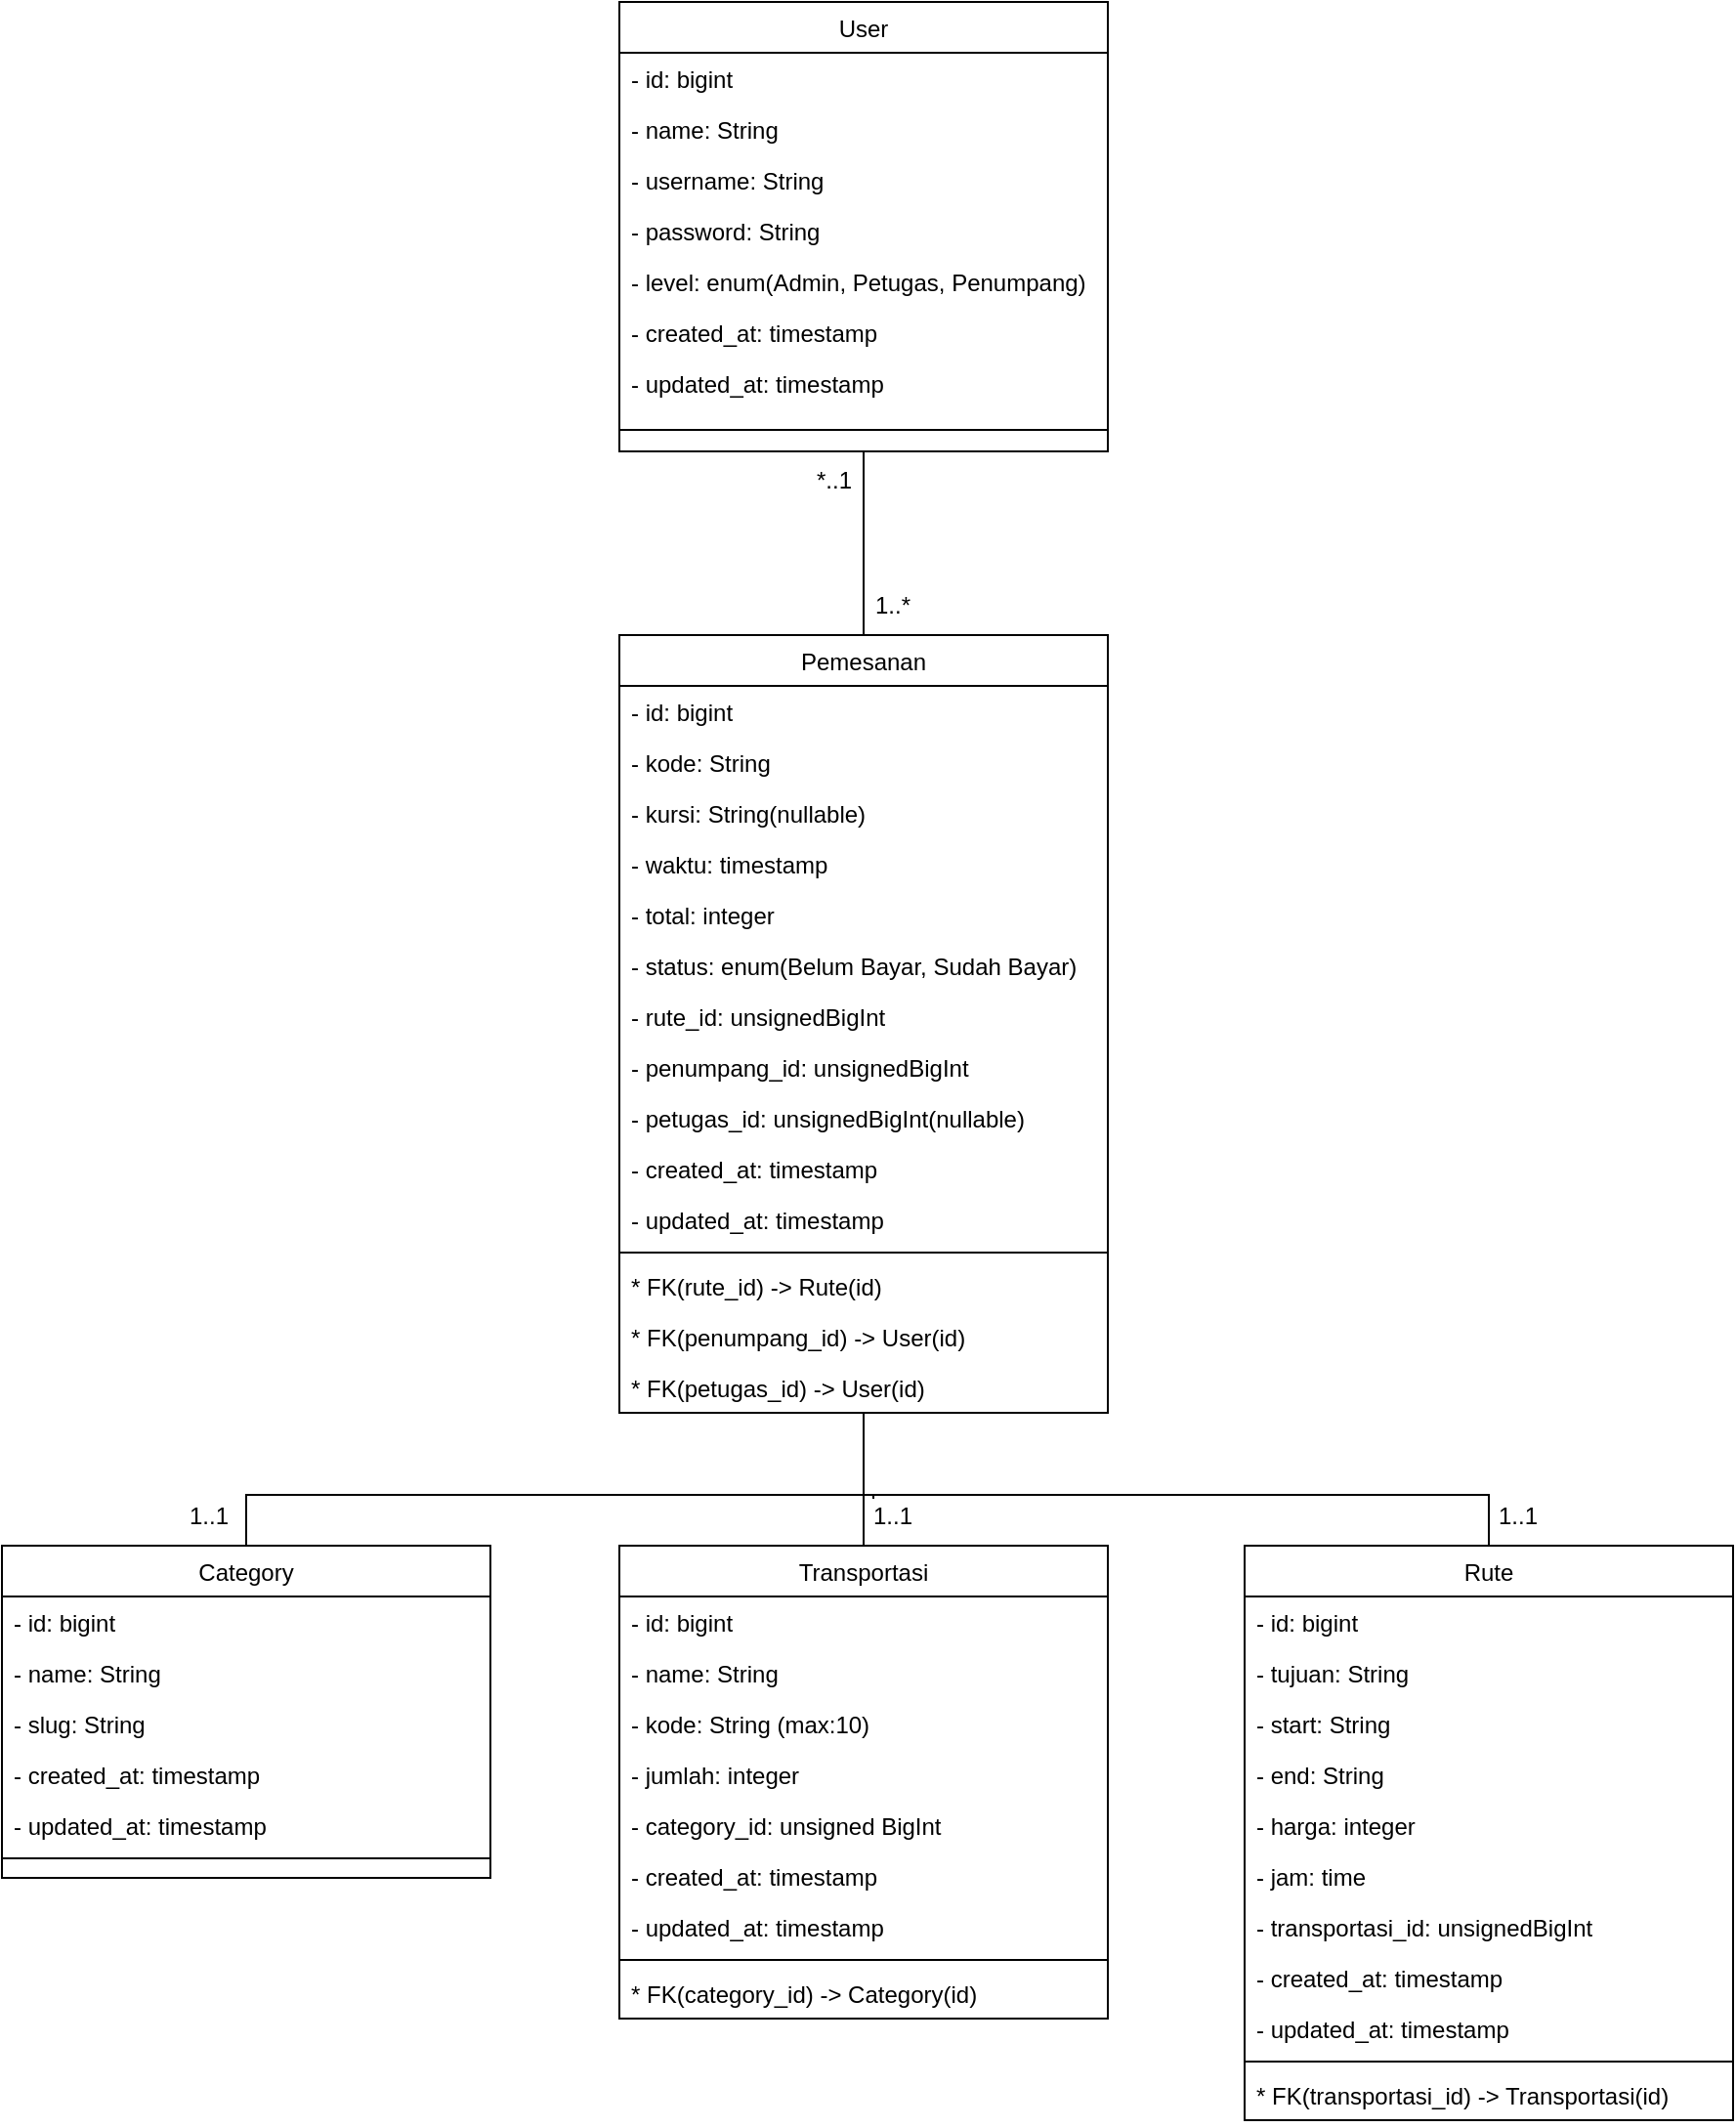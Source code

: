 <mxfile version="25.0.3">
  <diagram id="C5RBs43oDa-KdzZeNtuy" name="Page-1">
    <mxGraphModel dx="962" dy="446" grid="1" gridSize="10" guides="1" tooltips="1" connect="1" arrows="1" fold="1" page="1" pageScale="1" pageWidth="827" pageHeight="1169" math="0" shadow="0">
      <root>
        <mxCell id="WIyWlLk6GJQsqaUBKTNV-0" />
        <mxCell id="WIyWlLk6GJQsqaUBKTNV-1" parent="WIyWlLk6GJQsqaUBKTNV-0" />
        <mxCell id="zkfFHV4jXpPFQw0GAbJ--0" value="User" style="swimlane;fontStyle=0;align=center;verticalAlign=top;childLayout=stackLayout;horizontal=1;startSize=26;horizontalStack=0;resizeParent=1;resizeLast=0;collapsible=1;marginBottom=0;rounded=0;shadow=0;strokeWidth=1;" parent="WIyWlLk6GJQsqaUBKTNV-1" vertex="1">
          <mxGeometry x="480" y="36" width="250" height="230" as="geometry">
            <mxRectangle x="230" y="140" width="160" height="26" as="alternateBounds" />
          </mxGeometry>
        </mxCell>
        <mxCell id="zkfFHV4jXpPFQw0GAbJ--1" value="- id: bigint" style="text;align=left;verticalAlign=top;spacingLeft=4;spacingRight=4;overflow=hidden;rotatable=0;points=[[0,0.5],[1,0.5]];portConstraint=eastwest;" parent="zkfFHV4jXpPFQw0GAbJ--0" vertex="1">
          <mxGeometry y="26" width="250" height="26" as="geometry" />
        </mxCell>
        <mxCell id="qiqQI_eyMQyv2jN2sI7M-0" value="- name: String" style="text;align=left;verticalAlign=top;spacingLeft=4;spacingRight=4;overflow=hidden;rotatable=0;points=[[0,0.5],[1,0.5]];portConstraint=eastwest;" vertex="1" parent="zkfFHV4jXpPFQw0GAbJ--0">
          <mxGeometry y="52" width="250" height="26" as="geometry" />
        </mxCell>
        <mxCell id="qiqQI_eyMQyv2jN2sI7M-2" value="- username: String" style="text;align=left;verticalAlign=top;spacingLeft=4;spacingRight=4;overflow=hidden;rotatable=0;points=[[0,0.5],[1,0.5]];portConstraint=eastwest;" vertex="1" parent="zkfFHV4jXpPFQw0GAbJ--0">
          <mxGeometry y="78" width="250" height="26" as="geometry" />
        </mxCell>
        <mxCell id="qiqQI_eyMQyv2jN2sI7M-1" value="- password: String" style="text;align=left;verticalAlign=top;spacingLeft=4;spacingRight=4;overflow=hidden;rotatable=0;points=[[0,0.5],[1,0.5]];portConstraint=eastwest;" vertex="1" parent="zkfFHV4jXpPFQw0GAbJ--0">
          <mxGeometry y="104" width="250" height="26" as="geometry" />
        </mxCell>
        <mxCell id="qiqQI_eyMQyv2jN2sI7M-3" value="- level: enum(Admin, Petugas, Penumpang)" style="text;align=left;verticalAlign=top;spacingLeft=4;spacingRight=4;overflow=hidden;rotatable=0;points=[[0,0.5],[1,0.5]];portConstraint=eastwest;" vertex="1" parent="zkfFHV4jXpPFQw0GAbJ--0">
          <mxGeometry y="130" width="250" height="26" as="geometry" />
        </mxCell>
        <mxCell id="qiqQI_eyMQyv2jN2sI7M-5" value="- created_at: timestamp" style="text;align=left;verticalAlign=top;spacingLeft=4;spacingRight=4;overflow=hidden;rotatable=0;points=[[0,0.5],[1,0.5]];portConstraint=eastwest;" vertex="1" parent="zkfFHV4jXpPFQw0GAbJ--0">
          <mxGeometry y="156" width="250" height="26" as="geometry" />
        </mxCell>
        <mxCell id="qiqQI_eyMQyv2jN2sI7M-4" value="- updated_at: timestamp" style="text;align=left;verticalAlign=top;spacingLeft=4;spacingRight=4;overflow=hidden;rotatable=0;points=[[0,0.5],[1,0.5]];portConstraint=eastwest;" vertex="1" parent="zkfFHV4jXpPFQw0GAbJ--0">
          <mxGeometry y="182" width="250" height="26" as="geometry" />
        </mxCell>
        <mxCell id="zkfFHV4jXpPFQw0GAbJ--4" value="" style="line;html=1;strokeWidth=1;align=left;verticalAlign=middle;spacingTop=-1;spacingLeft=3;spacingRight=3;rotatable=0;labelPosition=right;points=[];portConstraint=eastwest;" parent="zkfFHV4jXpPFQw0GAbJ--0" vertex="1">
          <mxGeometry y="208" width="250" height="22" as="geometry" />
        </mxCell>
        <mxCell id="qiqQI_eyMQyv2jN2sI7M-6" value="Category" style="swimlane;fontStyle=0;align=center;verticalAlign=top;childLayout=stackLayout;horizontal=1;startSize=26;horizontalStack=0;resizeParent=1;resizeLast=0;collapsible=1;marginBottom=0;rounded=0;shadow=0;strokeWidth=1;" vertex="1" parent="WIyWlLk6GJQsqaUBKTNV-1">
          <mxGeometry x="164" y="826" width="250" height="170" as="geometry">
            <mxRectangle x="230" y="140" width="160" height="26" as="alternateBounds" />
          </mxGeometry>
        </mxCell>
        <mxCell id="qiqQI_eyMQyv2jN2sI7M-7" value="- id: bigint" style="text;align=left;verticalAlign=top;spacingLeft=4;spacingRight=4;overflow=hidden;rotatable=0;points=[[0,0.5],[1,0.5]];portConstraint=eastwest;" vertex="1" parent="qiqQI_eyMQyv2jN2sI7M-6">
          <mxGeometry y="26" width="250" height="26" as="geometry" />
        </mxCell>
        <mxCell id="qiqQI_eyMQyv2jN2sI7M-8" value="- name: String" style="text;align=left;verticalAlign=top;spacingLeft=4;spacingRight=4;overflow=hidden;rotatable=0;points=[[0,0.5],[1,0.5]];portConstraint=eastwest;" vertex="1" parent="qiqQI_eyMQyv2jN2sI7M-6">
          <mxGeometry y="52" width="250" height="26" as="geometry" />
        </mxCell>
        <mxCell id="qiqQI_eyMQyv2jN2sI7M-9" value="- slug: String" style="text;align=left;verticalAlign=top;spacingLeft=4;spacingRight=4;overflow=hidden;rotatable=0;points=[[0,0.5],[1,0.5]];portConstraint=eastwest;" vertex="1" parent="qiqQI_eyMQyv2jN2sI7M-6">
          <mxGeometry y="78" width="250" height="26" as="geometry" />
        </mxCell>
        <mxCell id="qiqQI_eyMQyv2jN2sI7M-12" value="- created_at: timestamp" style="text;align=left;verticalAlign=top;spacingLeft=4;spacingRight=4;overflow=hidden;rotatable=0;points=[[0,0.5],[1,0.5]];portConstraint=eastwest;" vertex="1" parent="qiqQI_eyMQyv2jN2sI7M-6">
          <mxGeometry y="104" width="250" height="26" as="geometry" />
        </mxCell>
        <mxCell id="qiqQI_eyMQyv2jN2sI7M-13" value="- updated_at: timestamp" style="text;align=left;verticalAlign=top;spacingLeft=4;spacingRight=4;overflow=hidden;rotatable=0;points=[[0,0.5],[1,0.5]];portConstraint=eastwest;" vertex="1" parent="qiqQI_eyMQyv2jN2sI7M-6">
          <mxGeometry y="130" width="250" height="26" as="geometry" />
        </mxCell>
        <mxCell id="qiqQI_eyMQyv2jN2sI7M-14" value="" style="line;html=1;strokeWidth=1;align=left;verticalAlign=middle;spacingTop=-1;spacingLeft=3;spacingRight=3;rotatable=0;labelPosition=right;points=[];portConstraint=eastwest;" vertex="1" parent="qiqQI_eyMQyv2jN2sI7M-6">
          <mxGeometry y="156" width="250" height="8" as="geometry" />
        </mxCell>
        <mxCell id="qiqQI_eyMQyv2jN2sI7M-15" value="Transportasi" style="swimlane;fontStyle=0;align=center;verticalAlign=top;childLayout=stackLayout;horizontal=1;startSize=26;horizontalStack=0;resizeParent=1;resizeLast=0;collapsible=1;marginBottom=0;rounded=0;shadow=0;strokeWidth=1;" vertex="1" parent="WIyWlLk6GJQsqaUBKTNV-1">
          <mxGeometry x="480" y="826" width="250" height="242" as="geometry">
            <mxRectangle x="230" y="140" width="160" height="26" as="alternateBounds" />
          </mxGeometry>
        </mxCell>
        <mxCell id="qiqQI_eyMQyv2jN2sI7M-16" value="- id: bigint" style="text;align=left;verticalAlign=top;spacingLeft=4;spacingRight=4;overflow=hidden;rotatable=0;points=[[0,0.5],[1,0.5]];portConstraint=eastwest;" vertex="1" parent="qiqQI_eyMQyv2jN2sI7M-15">
          <mxGeometry y="26" width="250" height="26" as="geometry" />
        </mxCell>
        <mxCell id="qiqQI_eyMQyv2jN2sI7M-17" value="- name: String" style="text;align=left;verticalAlign=top;spacingLeft=4;spacingRight=4;overflow=hidden;rotatable=0;points=[[0,0.5],[1,0.5]];portConstraint=eastwest;" vertex="1" parent="qiqQI_eyMQyv2jN2sI7M-15">
          <mxGeometry y="52" width="250" height="26" as="geometry" />
        </mxCell>
        <mxCell id="qiqQI_eyMQyv2jN2sI7M-18" value="- kode: String (max:10)" style="text;align=left;verticalAlign=top;spacingLeft=4;spacingRight=4;overflow=hidden;rotatable=0;points=[[0,0.5],[1,0.5]];portConstraint=eastwest;" vertex="1" parent="qiqQI_eyMQyv2jN2sI7M-15">
          <mxGeometry y="78" width="250" height="26" as="geometry" />
        </mxCell>
        <mxCell id="qiqQI_eyMQyv2jN2sI7M-22" value="- jumlah: integer" style="text;align=left;verticalAlign=top;spacingLeft=4;spacingRight=4;overflow=hidden;rotatable=0;points=[[0,0.5],[1,0.5]];portConstraint=eastwest;" vertex="1" parent="qiqQI_eyMQyv2jN2sI7M-15">
          <mxGeometry y="104" width="250" height="26" as="geometry" />
        </mxCell>
        <mxCell id="qiqQI_eyMQyv2jN2sI7M-23" value="- category_id: unsigned BigInt" style="text;align=left;verticalAlign=top;spacingLeft=4;spacingRight=4;overflow=hidden;rotatable=0;points=[[0,0.5],[1,0.5]];portConstraint=eastwest;" vertex="1" parent="qiqQI_eyMQyv2jN2sI7M-15">
          <mxGeometry y="130" width="250" height="26" as="geometry" />
        </mxCell>
        <mxCell id="qiqQI_eyMQyv2jN2sI7M-19" value="- created_at: timestamp" style="text;align=left;verticalAlign=top;spacingLeft=4;spacingRight=4;overflow=hidden;rotatable=0;points=[[0,0.5],[1,0.5]];portConstraint=eastwest;" vertex="1" parent="qiqQI_eyMQyv2jN2sI7M-15">
          <mxGeometry y="156" width="250" height="26" as="geometry" />
        </mxCell>
        <mxCell id="qiqQI_eyMQyv2jN2sI7M-20" value="- updated_at: timestamp" style="text;align=left;verticalAlign=top;spacingLeft=4;spacingRight=4;overflow=hidden;rotatable=0;points=[[0,0.5],[1,0.5]];portConstraint=eastwest;" vertex="1" parent="qiqQI_eyMQyv2jN2sI7M-15">
          <mxGeometry y="182" width="250" height="26" as="geometry" />
        </mxCell>
        <mxCell id="qiqQI_eyMQyv2jN2sI7M-21" value="" style="line;html=1;strokeWidth=1;align=left;verticalAlign=middle;spacingTop=-1;spacingLeft=3;spacingRight=3;rotatable=0;labelPosition=right;points=[];portConstraint=eastwest;" vertex="1" parent="qiqQI_eyMQyv2jN2sI7M-15">
          <mxGeometry y="208" width="250" height="8" as="geometry" />
        </mxCell>
        <mxCell id="qiqQI_eyMQyv2jN2sI7M-24" value="* FK(category_id) -&gt; Category(id)" style="text;align=left;verticalAlign=top;spacingLeft=4;spacingRight=4;overflow=hidden;rotatable=0;points=[[0,0.5],[1,0.5]];portConstraint=eastwest;" vertex="1" parent="qiqQI_eyMQyv2jN2sI7M-15">
          <mxGeometry y="216" width="250" height="26" as="geometry" />
        </mxCell>
        <mxCell id="qiqQI_eyMQyv2jN2sI7M-25" value="Rute" style="swimlane;fontStyle=0;align=center;verticalAlign=top;childLayout=stackLayout;horizontal=1;startSize=26;horizontalStack=0;resizeParent=1;resizeLast=0;collapsible=1;marginBottom=0;rounded=0;shadow=0;strokeWidth=1;" vertex="1" parent="WIyWlLk6GJQsqaUBKTNV-1">
          <mxGeometry x="800" y="826" width="250" height="294" as="geometry">
            <mxRectangle x="230" y="140" width="160" height="26" as="alternateBounds" />
          </mxGeometry>
        </mxCell>
        <mxCell id="qiqQI_eyMQyv2jN2sI7M-26" value="- id: bigint" style="text;align=left;verticalAlign=top;spacingLeft=4;spacingRight=4;overflow=hidden;rotatable=0;points=[[0,0.5],[1,0.5]];portConstraint=eastwest;" vertex="1" parent="qiqQI_eyMQyv2jN2sI7M-25">
          <mxGeometry y="26" width="250" height="26" as="geometry" />
        </mxCell>
        <mxCell id="qiqQI_eyMQyv2jN2sI7M-27" value="- tujuan: String" style="text;align=left;verticalAlign=top;spacingLeft=4;spacingRight=4;overflow=hidden;rotatable=0;points=[[0,0.5],[1,0.5]];portConstraint=eastwest;" vertex="1" parent="qiqQI_eyMQyv2jN2sI7M-25">
          <mxGeometry y="52" width="250" height="26" as="geometry" />
        </mxCell>
        <mxCell id="qiqQI_eyMQyv2jN2sI7M-35" value="- start: String" style="text;align=left;verticalAlign=top;spacingLeft=4;spacingRight=4;overflow=hidden;rotatable=0;points=[[0,0.5],[1,0.5]];portConstraint=eastwest;" vertex="1" parent="qiqQI_eyMQyv2jN2sI7M-25">
          <mxGeometry y="78" width="250" height="26" as="geometry" />
        </mxCell>
        <mxCell id="qiqQI_eyMQyv2jN2sI7M-36" value="- end: String" style="text;align=left;verticalAlign=top;spacingLeft=4;spacingRight=4;overflow=hidden;rotatable=0;points=[[0,0.5],[1,0.5]];portConstraint=eastwest;" vertex="1" parent="qiqQI_eyMQyv2jN2sI7M-25">
          <mxGeometry y="104" width="250" height="26" as="geometry" />
        </mxCell>
        <mxCell id="qiqQI_eyMQyv2jN2sI7M-29" value="- harga: integer" style="text;align=left;verticalAlign=top;spacingLeft=4;spacingRight=4;overflow=hidden;rotatable=0;points=[[0,0.5],[1,0.5]];portConstraint=eastwest;" vertex="1" parent="qiqQI_eyMQyv2jN2sI7M-25">
          <mxGeometry y="130" width="250" height="26" as="geometry" />
        </mxCell>
        <mxCell id="qiqQI_eyMQyv2jN2sI7M-37" value="- jam: time" style="text;align=left;verticalAlign=top;spacingLeft=4;spacingRight=4;overflow=hidden;rotatable=0;points=[[0,0.5],[1,0.5]];portConstraint=eastwest;" vertex="1" parent="qiqQI_eyMQyv2jN2sI7M-25">
          <mxGeometry y="156" width="250" height="26" as="geometry" />
        </mxCell>
        <mxCell id="qiqQI_eyMQyv2jN2sI7M-30" value="- transportasi_id: unsignedBigInt" style="text;align=left;verticalAlign=top;spacingLeft=4;spacingRight=4;overflow=hidden;rotatable=0;points=[[0,0.5],[1,0.5]];portConstraint=eastwest;" vertex="1" parent="qiqQI_eyMQyv2jN2sI7M-25">
          <mxGeometry y="182" width="250" height="26" as="geometry" />
        </mxCell>
        <mxCell id="qiqQI_eyMQyv2jN2sI7M-31" value="- created_at: timestamp" style="text;align=left;verticalAlign=top;spacingLeft=4;spacingRight=4;overflow=hidden;rotatable=0;points=[[0,0.5],[1,0.5]];portConstraint=eastwest;" vertex="1" parent="qiqQI_eyMQyv2jN2sI7M-25">
          <mxGeometry y="208" width="250" height="26" as="geometry" />
        </mxCell>
        <mxCell id="qiqQI_eyMQyv2jN2sI7M-32" value="- updated_at: timestamp" style="text;align=left;verticalAlign=top;spacingLeft=4;spacingRight=4;overflow=hidden;rotatable=0;points=[[0,0.5],[1,0.5]];portConstraint=eastwest;" vertex="1" parent="qiqQI_eyMQyv2jN2sI7M-25">
          <mxGeometry y="234" width="250" height="26" as="geometry" />
        </mxCell>
        <mxCell id="qiqQI_eyMQyv2jN2sI7M-33" value="" style="line;html=1;strokeWidth=1;align=left;verticalAlign=middle;spacingTop=-1;spacingLeft=3;spacingRight=3;rotatable=0;labelPosition=right;points=[];portConstraint=eastwest;" vertex="1" parent="qiqQI_eyMQyv2jN2sI7M-25">
          <mxGeometry y="260" width="250" height="8" as="geometry" />
        </mxCell>
        <mxCell id="qiqQI_eyMQyv2jN2sI7M-34" value="* FK(transportasi_id) -&gt; Transportasi(id)" style="text;align=left;verticalAlign=top;spacingLeft=4;spacingRight=4;overflow=hidden;rotatable=0;points=[[0,0.5],[1,0.5]];portConstraint=eastwest;" vertex="1" parent="qiqQI_eyMQyv2jN2sI7M-25">
          <mxGeometry y="268" width="250" height="26" as="geometry" />
        </mxCell>
        <mxCell id="qiqQI_eyMQyv2jN2sI7M-38" value="Pemesanan" style="swimlane;fontStyle=0;align=center;verticalAlign=top;childLayout=stackLayout;horizontal=1;startSize=26;horizontalStack=0;resizeParent=1;resizeLast=0;collapsible=1;marginBottom=0;rounded=0;shadow=0;strokeWidth=1;" vertex="1" parent="WIyWlLk6GJQsqaUBKTNV-1">
          <mxGeometry x="480" y="360" width="250" height="398" as="geometry">
            <mxRectangle x="230" y="140" width="160" height="26" as="alternateBounds" />
          </mxGeometry>
        </mxCell>
        <mxCell id="qiqQI_eyMQyv2jN2sI7M-39" value="- id: bigint" style="text;align=left;verticalAlign=top;spacingLeft=4;spacingRight=4;overflow=hidden;rotatable=0;points=[[0,0.5],[1,0.5]];portConstraint=eastwest;" vertex="1" parent="qiqQI_eyMQyv2jN2sI7M-38">
          <mxGeometry y="26" width="250" height="26" as="geometry" />
        </mxCell>
        <mxCell id="qiqQI_eyMQyv2jN2sI7M-40" value="- kode: String" style="text;align=left;verticalAlign=top;spacingLeft=4;spacingRight=4;overflow=hidden;rotatable=0;points=[[0,0.5],[1,0.5]];portConstraint=eastwest;" vertex="1" parent="qiqQI_eyMQyv2jN2sI7M-38">
          <mxGeometry y="52" width="250" height="26" as="geometry" />
        </mxCell>
        <mxCell id="qiqQI_eyMQyv2jN2sI7M-41" value="- kursi: String(nullable)" style="text;align=left;verticalAlign=top;spacingLeft=4;spacingRight=4;overflow=hidden;rotatable=0;points=[[0,0.5],[1,0.5]];portConstraint=eastwest;" vertex="1" parent="qiqQI_eyMQyv2jN2sI7M-38">
          <mxGeometry y="78" width="250" height="26" as="geometry" />
        </mxCell>
        <mxCell id="qiqQI_eyMQyv2jN2sI7M-42" value="- waktu: timestamp" style="text;align=left;verticalAlign=top;spacingLeft=4;spacingRight=4;overflow=hidden;rotatable=0;points=[[0,0.5],[1,0.5]];portConstraint=eastwest;" vertex="1" parent="qiqQI_eyMQyv2jN2sI7M-38">
          <mxGeometry y="104" width="250" height="26" as="geometry" />
        </mxCell>
        <mxCell id="qiqQI_eyMQyv2jN2sI7M-43" value="- total: integer" style="text;align=left;verticalAlign=top;spacingLeft=4;spacingRight=4;overflow=hidden;rotatable=0;points=[[0,0.5],[1,0.5]];portConstraint=eastwest;" vertex="1" parent="qiqQI_eyMQyv2jN2sI7M-38">
          <mxGeometry y="130" width="250" height="26" as="geometry" />
        </mxCell>
        <mxCell id="qiqQI_eyMQyv2jN2sI7M-44" value="- status: enum(Belum Bayar, Sudah Bayar)" style="text;align=left;verticalAlign=top;spacingLeft=4;spacingRight=4;overflow=hidden;rotatable=0;points=[[0,0.5],[1,0.5]];portConstraint=eastwest;" vertex="1" parent="qiqQI_eyMQyv2jN2sI7M-38">
          <mxGeometry y="156" width="250" height="26" as="geometry" />
        </mxCell>
        <mxCell id="qiqQI_eyMQyv2jN2sI7M-45" value="- rute_id: unsignedBigInt" style="text;align=left;verticalAlign=top;spacingLeft=4;spacingRight=4;overflow=hidden;rotatable=0;points=[[0,0.5],[1,0.5]];portConstraint=eastwest;" vertex="1" parent="qiqQI_eyMQyv2jN2sI7M-38">
          <mxGeometry y="182" width="250" height="26" as="geometry" />
        </mxCell>
        <mxCell id="qiqQI_eyMQyv2jN2sI7M-50" value="- penumpang_id: unsignedBigInt" style="text;align=left;verticalAlign=top;spacingLeft=4;spacingRight=4;overflow=hidden;rotatable=0;points=[[0,0.5],[1,0.5]];portConstraint=eastwest;" vertex="1" parent="qiqQI_eyMQyv2jN2sI7M-38">
          <mxGeometry y="208" width="250" height="26" as="geometry" />
        </mxCell>
        <mxCell id="qiqQI_eyMQyv2jN2sI7M-51" value="- petugas_id: unsignedBigInt(nullable)" style="text;align=left;verticalAlign=top;spacingLeft=4;spacingRight=4;overflow=hidden;rotatable=0;points=[[0,0.5],[1,0.5]];portConstraint=eastwest;" vertex="1" parent="qiqQI_eyMQyv2jN2sI7M-38">
          <mxGeometry y="234" width="250" height="26" as="geometry" />
        </mxCell>
        <mxCell id="qiqQI_eyMQyv2jN2sI7M-46" value="- created_at: timestamp" style="text;align=left;verticalAlign=top;spacingLeft=4;spacingRight=4;overflow=hidden;rotatable=0;points=[[0,0.5],[1,0.5]];portConstraint=eastwest;" vertex="1" parent="qiqQI_eyMQyv2jN2sI7M-38">
          <mxGeometry y="260" width="250" height="26" as="geometry" />
        </mxCell>
        <mxCell id="qiqQI_eyMQyv2jN2sI7M-47" value="- updated_at: timestamp" style="text;align=left;verticalAlign=top;spacingLeft=4;spacingRight=4;overflow=hidden;rotatable=0;points=[[0,0.5],[1,0.5]];portConstraint=eastwest;" vertex="1" parent="qiqQI_eyMQyv2jN2sI7M-38">
          <mxGeometry y="286" width="250" height="26" as="geometry" />
        </mxCell>
        <mxCell id="qiqQI_eyMQyv2jN2sI7M-48" value="" style="line;html=1;strokeWidth=1;align=left;verticalAlign=middle;spacingTop=-1;spacingLeft=3;spacingRight=3;rotatable=0;labelPosition=right;points=[];portConstraint=eastwest;" vertex="1" parent="qiqQI_eyMQyv2jN2sI7M-38">
          <mxGeometry y="312" width="250" height="8" as="geometry" />
        </mxCell>
        <mxCell id="qiqQI_eyMQyv2jN2sI7M-49" value="* FK(rute_id) -&gt; Rute(id)" style="text;align=left;verticalAlign=top;spacingLeft=4;spacingRight=4;overflow=hidden;rotatable=0;points=[[0,0.5],[1,0.5]];portConstraint=eastwest;" vertex="1" parent="qiqQI_eyMQyv2jN2sI7M-38">
          <mxGeometry y="320" width="250" height="26" as="geometry" />
        </mxCell>
        <mxCell id="qiqQI_eyMQyv2jN2sI7M-52" value="* FK(penumpang_id) -&gt; User(id)" style="text;align=left;verticalAlign=top;spacingLeft=4;spacingRight=4;overflow=hidden;rotatable=0;points=[[0,0.5],[1,0.5]];portConstraint=eastwest;" vertex="1" parent="qiqQI_eyMQyv2jN2sI7M-38">
          <mxGeometry y="346" width="250" height="26" as="geometry" />
        </mxCell>
        <mxCell id="qiqQI_eyMQyv2jN2sI7M-53" value="* FK(petugas_id) -&gt; User(id)" style="text;align=left;verticalAlign=top;spacingLeft=4;spacingRight=4;overflow=hidden;rotatable=0;points=[[0,0.5],[1,0.5]];portConstraint=eastwest;" vertex="1" parent="qiqQI_eyMQyv2jN2sI7M-38">
          <mxGeometry y="372" width="250" height="26" as="geometry" />
        </mxCell>
        <mxCell id="qiqQI_eyMQyv2jN2sI7M-54" value="" style="endArrow=none;html=1;rounded=0;entryX=0.5;entryY=0;entryDx=0;entryDy=0;exitX=0.5;exitY=1;exitDx=0;exitDy=0;" edge="1" parent="WIyWlLk6GJQsqaUBKTNV-1" source="zkfFHV4jXpPFQw0GAbJ--0" target="qiqQI_eyMQyv2jN2sI7M-38">
          <mxGeometry width="50" height="50" relative="1" as="geometry">
            <mxPoint x="577" y="270" as="sourcePoint" />
            <mxPoint x="590" as="targetPoint" />
          </mxGeometry>
        </mxCell>
        <mxCell id="qiqQI_eyMQyv2jN2sI7M-55" value="*..1" style="text;html=1;align=center;verticalAlign=middle;whiteSpace=wrap;rounded=0;" vertex="1" parent="WIyWlLk6GJQsqaUBKTNV-1">
          <mxGeometry x="560" y="266" width="60" height="30" as="geometry" />
        </mxCell>
        <mxCell id="qiqQI_eyMQyv2jN2sI7M-56" value="1..*" style="text;html=1;align=center;verticalAlign=middle;whiteSpace=wrap;rounded=0;" vertex="1" parent="WIyWlLk6GJQsqaUBKTNV-1">
          <mxGeometry x="590" y="330" width="60" height="30" as="geometry" />
        </mxCell>
        <mxCell id="qiqQI_eyMQyv2jN2sI7M-58" value="" style="endArrow=none;html=1;rounded=0;exitX=0.5;exitY=0;exitDx=0;exitDy=0;" edge="1" parent="WIyWlLk6GJQsqaUBKTNV-1" source="qiqQI_eyMQyv2jN2sI7M-15" target="qiqQI_eyMQyv2jN2sI7M-53">
          <mxGeometry width="50" height="50" relative="1" as="geometry">
            <mxPoint x="550" y="820" as="sourcePoint" />
            <mxPoint x="604" y="770" as="targetPoint" />
          </mxGeometry>
        </mxCell>
        <mxCell id="qiqQI_eyMQyv2jN2sI7M-59" value="" style="endArrow=none;html=1;rounded=0;edgeStyle=orthogonalEdgeStyle;entryX=0.5;entryY=0;entryDx=0;entryDy=0;" edge="1" parent="WIyWlLk6GJQsqaUBKTNV-1" target="qiqQI_eyMQyv2jN2sI7M-6">
          <mxGeometry width="50" height="50" relative="1" as="geometry">
            <mxPoint x="610" y="802" as="sourcePoint" />
            <mxPoint x="410" y="780" as="targetPoint" />
            <Array as="points">
              <mxPoint x="610" y="800" />
              <mxPoint x="289" y="800" />
            </Array>
          </mxGeometry>
        </mxCell>
        <mxCell id="qiqQI_eyMQyv2jN2sI7M-60" value="" style="endArrow=none;html=1;rounded=0;edgeStyle=orthogonalEdgeStyle;exitX=0.5;exitY=0;exitDx=0;exitDy=0;" edge="1" parent="WIyWlLk6GJQsqaUBKTNV-1" source="qiqQI_eyMQyv2jN2sI7M-25">
          <mxGeometry width="50" height="50" relative="1" as="geometry">
            <mxPoint x="830" y="900" as="sourcePoint" />
            <mxPoint x="610" y="800" as="targetPoint" />
            <Array as="points">
              <mxPoint x="925" y="800" />
            </Array>
          </mxGeometry>
        </mxCell>
        <mxCell id="qiqQI_eyMQyv2jN2sI7M-62" value="1..1" style="text;html=1;align=center;verticalAlign=middle;whiteSpace=wrap;rounded=0;" vertex="1" parent="WIyWlLk6GJQsqaUBKTNV-1">
          <mxGeometry x="590" y="796" width="60" height="30" as="geometry" />
        </mxCell>
        <mxCell id="qiqQI_eyMQyv2jN2sI7M-63" value="1..1" style="text;html=1;align=center;verticalAlign=middle;whiteSpace=wrap;rounded=0;" vertex="1" parent="WIyWlLk6GJQsqaUBKTNV-1">
          <mxGeometry x="910" y="796" width="60" height="30" as="geometry" />
        </mxCell>
        <mxCell id="qiqQI_eyMQyv2jN2sI7M-64" value="1..1" style="text;html=1;align=center;verticalAlign=middle;whiteSpace=wrap;rounded=0;" vertex="1" parent="WIyWlLk6GJQsqaUBKTNV-1">
          <mxGeometry x="240" y="796" width="60" height="30" as="geometry" />
        </mxCell>
      </root>
    </mxGraphModel>
  </diagram>
</mxfile>
